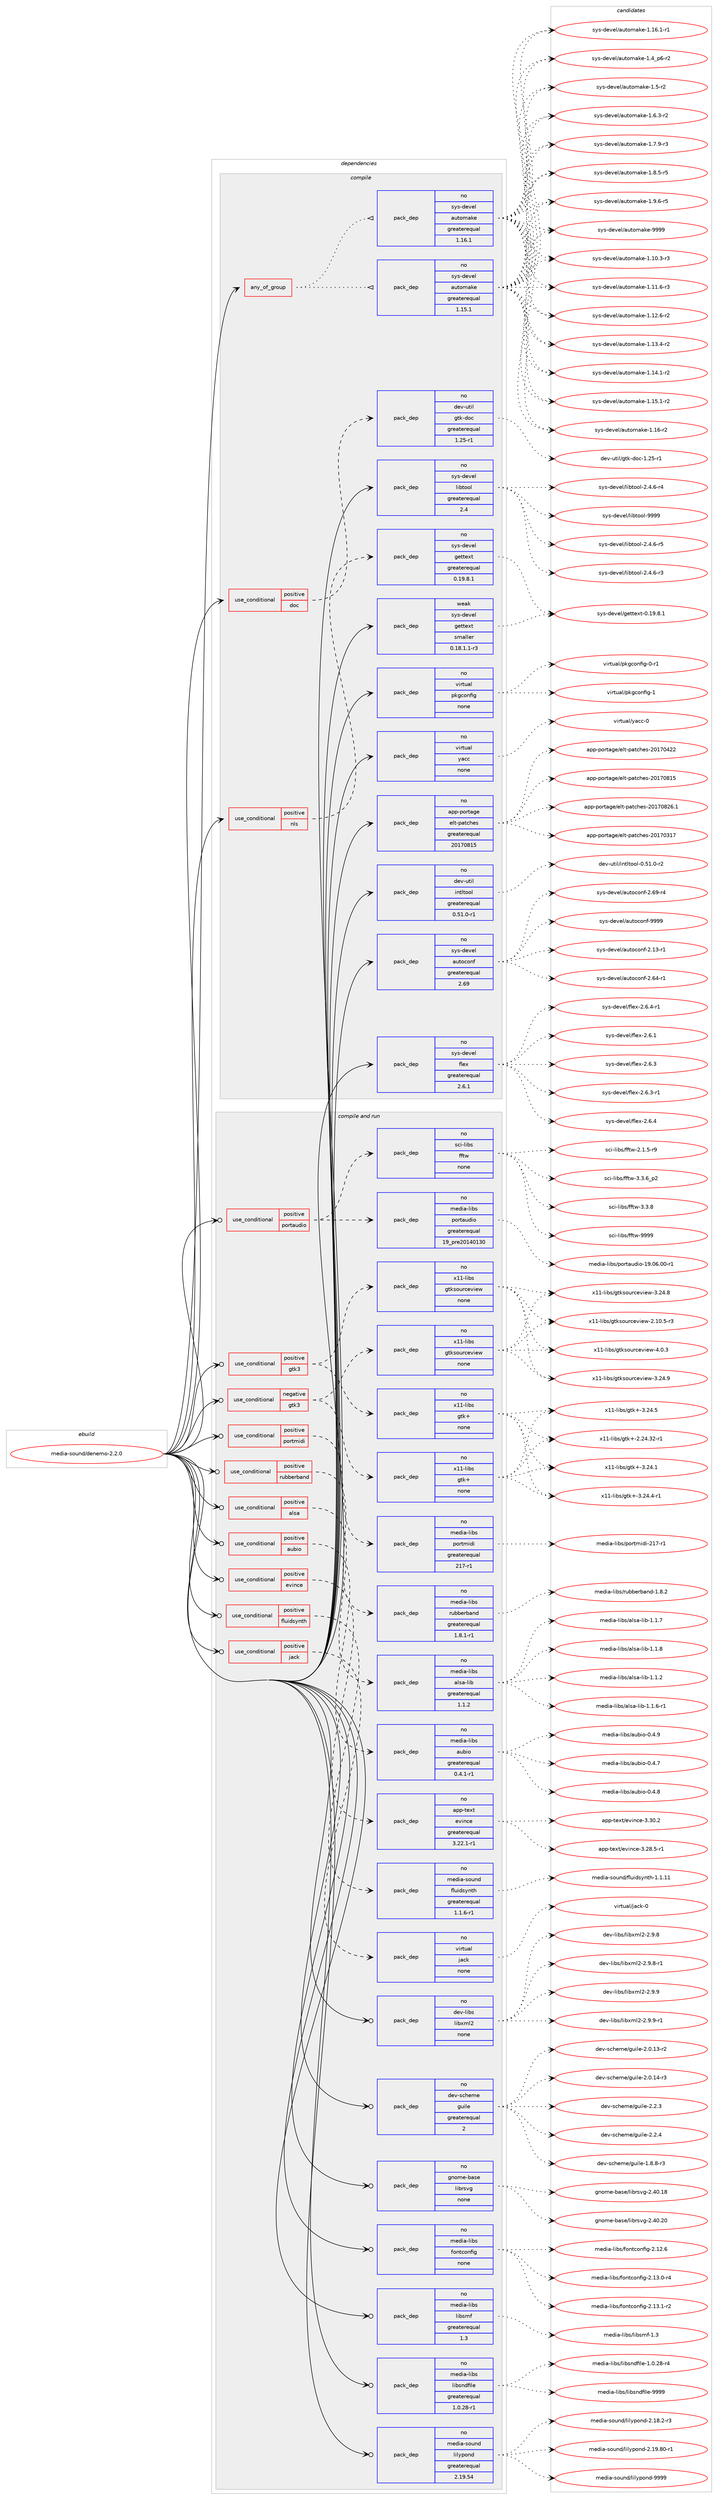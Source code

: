 digraph prolog {

# *************
# Graph options
# *************

newrank=true;
concentrate=true;
compound=true;
graph [rankdir=LR,fontname=Helvetica,fontsize=10,ranksep=1.5];#, ranksep=2.5, nodesep=0.2];
edge  [arrowhead=vee];
node  [fontname=Helvetica,fontsize=10];

# **********
# The ebuild
# **********

subgraph cluster_leftcol {
color=gray;
rank=same;
label=<<i>ebuild</i>>;
id [label="media-sound/denemo-2.2.0", color=red, width=4, href="../media-sound/denemo-2.2.0.svg"];
}

# ****************
# The dependencies
# ****************

subgraph cluster_midcol {
color=gray;
label=<<i>dependencies</i>>;
subgraph cluster_compile {
fillcolor="#eeeeee";
style=filled;
label=<<i>compile</i>>;
subgraph any25449 {
dependency1625436 [label=<<TABLE BORDER="0" CELLBORDER="1" CELLSPACING="0" CELLPADDING="4"><TR><TD CELLPADDING="10">any_of_group</TD></TR></TABLE>>, shape=none, color=red];subgraph pack1162139 {
dependency1625437 [label=<<TABLE BORDER="0" CELLBORDER="1" CELLSPACING="0" CELLPADDING="4" WIDTH="220"><TR><TD ROWSPAN="6" CELLPADDING="30">pack_dep</TD></TR><TR><TD WIDTH="110">no</TD></TR><TR><TD>sys-devel</TD></TR><TR><TD>automake</TD></TR><TR><TD>greaterequal</TD></TR><TR><TD>1.16.1</TD></TR></TABLE>>, shape=none, color=blue];
}
dependency1625436:e -> dependency1625437:w [weight=20,style="dotted",arrowhead="oinv"];
subgraph pack1162140 {
dependency1625438 [label=<<TABLE BORDER="0" CELLBORDER="1" CELLSPACING="0" CELLPADDING="4" WIDTH="220"><TR><TD ROWSPAN="6" CELLPADDING="30">pack_dep</TD></TR><TR><TD WIDTH="110">no</TD></TR><TR><TD>sys-devel</TD></TR><TR><TD>automake</TD></TR><TR><TD>greaterequal</TD></TR><TR><TD>1.15.1</TD></TR></TABLE>>, shape=none, color=blue];
}
dependency1625436:e -> dependency1625438:w [weight=20,style="dotted",arrowhead="oinv"];
}
id:e -> dependency1625436:w [weight=20,style="solid",arrowhead="vee"];
subgraph cond437078 {
dependency1625439 [label=<<TABLE BORDER="0" CELLBORDER="1" CELLSPACING="0" CELLPADDING="4"><TR><TD ROWSPAN="3" CELLPADDING="10">use_conditional</TD></TR><TR><TD>positive</TD></TR><TR><TD>doc</TD></TR></TABLE>>, shape=none, color=red];
subgraph pack1162141 {
dependency1625440 [label=<<TABLE BORDER="0" CELLBORDER="1" CELLSPACING="0" CELLPADDING="4" WIDTH="220"><TR><TD ROWSPAN="6" CELLPADDING="30">pack_dep</TD></TR><TR><TD WIDTH="110">no</TD></TR><TR><TD>dev-util</TD></TR><TR><TD>gtk-doc</TD></TR><TR><TD>greaterequal</TD></TR><TR><TD>1.25-r1</TD></TR></TABLE>>, shape=none, color=blue];
}
dependency1625439:e -> dependency1625440:w [weight=20,style="dashed",arrowhead="vee"];
}
id:e -> dependency1625439:w [weight=20,style="solid",arrowhead="vee"];
subgraph cond437079 {
dependency1625441 [label=<<TABLE BORDER="0" CELLBORDER="1" CELLSPACING="0" CELLPADDING="4"><TR><TD ROWSPAN="3" CELLPADDING="10">use_conditional</TD></TR><TR><TD>positive</TD></TR><TR><TD>nls</TD></TR></TABLE>>, shape=none, color=red];
subgraph pack1162142 {
dependency1625442 [label=<<TABLE BORDER="0" CELLBORDER="1" CELLSPACING="0" CELLPADDING="4" WIDTH="220"><TR><TD ROWSPAN="6" CELLPADDING="30">pack_dep</TD></TR><TR><TD WIDTH="110">no</TD></TR><TR><TD>sys-devel</TD></TR><TR><TD>gettext</TD></TR><TR><TD>greaterequal</TD></TR><TR><TD>0.19.8.1</TD></TR></TABLE>>, shape=none, color=blue];
}
dependency1625441:e -> dependency1625442:w [weight=20,style="dashed",arrowhead="vee"];
}
id:e -> dependency1625441:w [weight=20,style="solid",arrowhead="vee"];
subgraph pack1162143 {
dependency1625443 [label=<<TABLE BORDER="0" CELLBORDER="1" CELLSPACING="0" CELLPADDING="4" WIDTH="220"><TR><TD ROWSPAN="6" CELLPADDING="30">pack_dep</TD></TR><TR><TD WIDTH="110">no</TD></TR><TR><TD>app-portage</TD></TR><TR><TD>elt-patches</TD></TR><TR><TD>greaterequal</TD></TR><TR><TD>20170815</TD></TR></TABLE>>, shape=none, color=blue];
}
id:e -> dependency1625443:w [weight=20,style="solid",arrowhead="vee"];
subgraph pack1162144 {
dependency1625444 [label=<<TABLE BORDER="0" CELLBORDER="1" CELLSPACING="0" CELLPADDING="4" WIDTH="220"><TR><TD ROWSPAN="6" CELLPADDING="30">pack_dep</TD></TR><TR><TD WIDTH="110">no</TD></TR><TR><TD>dev-util</TD></TR><TR><TD>intltool</TD></TR><TR><TD>greaterequal</TD></TR><TR><TD>0.51.0-r1</TD></TR></TABLE>>, shape=none, color=blue];
}
id:e -> dependency1625444:w [weight=20,style="solid",arrowhead="vee"];
subgraph pack1162145 {
dependency1625445 [label=<<TABLE BORDER="0" CELLBORDER="1" CELLSPACING="0" CELLPADDING="4" WIDTH="220"><TR><TD ROWSPAN="6" CELLPADDING="30">pack_dep</TD></TR><TR><TD WIDTH="110">no</TD></TR><TR><TD>sys-devel</TD></TR><TR><TD>autoconf</TD></TR><TR><TD>greaterequal</TD></TR><TR><TD>2.69</TD></TR></TABLE>>, shape=none, color=blue];
}
id:e -> dependency1625445:w [weight=20,style="solid",arrowhead="vee"];
subgraph pack1162146 {
dependency1625446 [label=<<TABLE BORDER="0" CELLBORDER="1" CELLSPACING="0" CELLPADDING="4" WIDTH="220"><TR><TD ROWSPAN="6" CELLPADDING="30">pack_dep</TD></TR><TR><TD WIDTH="110">no</TD></TR><TR><TD>sys-devel</TD></TR><TR><TD>flex</TD></TR><TR><TD>greaterequal</TD></TR><TR><TD>2.6.1</TD></TR></TABLE>>, shape=none, color=blue];
}
id:e -> dependency1625446:w [weight=20,style="solid",arrowhead="vee"];
subgraph pack1162147 {
dependency1625447 [label=<<TABLE BORDER="0" CELLBORDER="1" CELLSPACING="0" CELLPADDING="4" WIDTH="220"><TR><TD ROWSPAN="6" CELLPADDING="30">pack_dep</TD></TR><TR><TD WIDTH="110">no</TD></TR><TR><TD>sys-devel</TD></TR><TR><TD>libtool</TD></TR><TR><TD>greaterequal</TD></TR><TR><TD>2.4</TD></TR></TABLE>>, shape=none, color=blue];
}
id:e -> dependency1625447:w [weight=20,style="solid",arrowhead="vee"];
subgraph pack1162148 {
dependency1625448 [label=<<TABLE BORDER="0" CELLBORDER="1" CELLSPACING="0" CELLPADDING="4" WIDTH="220"><TR><TD ROWSPAN="6" CELLPADDING="30">pack_dep</TD></TR><TR><TD WIDTH="110">no</TD></TR><TR><TD>virtual</TD></TR><TR><TD>pkgconfig</TD></TR><TR><TD>none</TD></TR><TR><TD></TD></TR></TABLE>>, shape=none, color=blue];
}
id:e -> dependency1625448:w [weight=20,style="solid",arrowhead="vee"];
subgraph pack1162149 {
dependency1625449 [label=<<TABLE BORDER="0" CELLBORDER="1" CELLSPACING="0" CELLPADDING="4" WIDTH="220"><TR><TD ROWSPAN="6" CELLPADDING="30">pack_dep</TD></TR><TR><TD WIDTH="110">no</TD></TR><TR><TD>virtual</TD></TR><TR><TD>yacc</TD></TR><TR><TD>none</TD></TR><TR><TD></TD></TR></TABLE>>, shape=none, color=blue];
}
id:e -> dependency1625449:w [weight=20,style="solid",arrowhead="vee"];
subgraph pack1162150 {
dependency1625450 [label=<<TABLE BORDER="0" CELLBORDER="1" CELLSPACING="0" CELLPADDING="4" WIDTH="220"><TR><TD ROWSPAN="6" CELLPADDING="30">pack_dep</TD></TR><TR><TD WIDTH="110">weak</TD></TR><TR><TD>sys-devel</TD></TR><TR><TD>gettext</TD></TR><TR><TD>smaller</TD></TR><TR><TD>0.18.1.1-r3</TD></TR></TABLE>>, shape=none, color=blue];
}
id:e -> dependency1625450:w [weight=20,style="solid",arrowhead="vee"];
}
subgraph cluster_compileandrun {
fillcolor="#eeeeee";
style=filled;
label=<<i>compile and run</i>>;
subgraph cond437080 {
dependency1625451 [label=<<TABLE BORDER="0" CELLBORDER="1" CELLSPACING="0" CELLPADDING="4"><TR><TD ROWSPAN="3" CELLPADDING="10">use_conditional</TD></TR><TR><TD>negative</TD></TR><TR><TD>gtk3</TD></TR></TABLE>>, shape=none, color=red];
subgraph pack1162151 {
dependency1625452 [label=<<TABLE BORDER="0" CELLBORDER="1" CELLSPACING="0" CELLPADDING="4" WIDTH="220"><TR><TD ROWSPAN="6" CELLPADDING="30">pack_dep</TD></TR><TR><TD WIDTH="110">no</TD></TR><TR><TD>x11-libs</TD></TR><TR><TD>gtk+</TD></TR><TR><TD>none</TD></TR><TR><TD></TD></TR></TABLE>>, shape=none, color=blue];
}
dependency1625451:e -> dependency1625452:w [weight=20,style="dashed",arrowhead="vee"];
subgraph pack1162152 {
dependency1625453 [label=<<TABLE BORDER="0" CELLBORDER="1" CELLSPACING="0" CELLPADDING="4" WIDTH="220"><TR><TD ROWSPAN="6" CELLPADDING="30">pack_dep</TD></TR><TR><TD WIDTH="110">no</TD></TR><TR><TD>x11-libs</TD></TR><TR><TD>gtksourceview</TD></TR><TR><TD>none</TD></TR><TR><TD></TD></TR></TABLE>>, shape=none, color=blue];
}
dependency1625451:e -> dependency1625453:w [weight=20,style="dashed",arrowhead="vee"];
}
id:e -> dependency1625451:w [weight=20,style="solid",arrowhead="odotvee"];
subgraph cond437081 {
dependency1625454 [label=<<TABLE BORDER="0" CELLBORDER="1" CELLSPACING="0" CELLPADDING="4"><TR><TD ROWSPAN="3" CELLPADDING="10">use_conditional</TD></TR><TR><TD>positive</TD></TR><TR><TD>alsa</TD></TR></TABLE>>, shape=none, color=red];
subgraph pack1162153 {
dependency1625455 [label=<<TABLE BORDER="0" CELLBORDER="1" CELLSPACING="0" CELLPADDING="4" WIDTH="220"><TR><TD ROWSPAN="6" CELLPADDING="30">pack_dep</TD></TR><TR><TD WIDTH="110">no</TD></TR><TR><TD>media-libs</TD></TR><TR><TD>alsa-lib</TD></TR><TR><TD>greaterequal</TD></TR><TR><TD>1.1.2</TD></TR></TABLE>>, shape=none, color=blue];
}
dependency1625454:e -> dependency1625455:w [weight=20,style="dashed",arrowhead="vee"];
}
id:e -> dependency1625454:w [weight=20,style="solid",arrowhead="odotvee"];
subgraph cond437082 {
dependency1625456 [label=<<TABLE BORDER="0" CELLBORDER="1" CELLSPACING="0" CELLPADDING="4"><TR><TD ROWSPAN="3" CELLPADDING="10">use_conditional</TD></TR><TR><TD>positive</TD></TR><TR><TD>aubio</TD></TR></TABLE>>, shape=none, color=red];
subgraph pack1162154 {
dependency1625457 [label=<<TABLE BORDER="0" CELLBORDER="1" CELLSPACING="0" CELLPADDING="4" WIDTH="220"><TR><TD ROWSPAN="6" CELLPADDING="30">pack_dep</TD></TR><TR><TD WIDTH="110">no</TD></TR><TR><TD>media-libs</TD></TR><TR><TD>aubio</TD></TR><TR><TD>greaterequal</TD></TR><TR><TD>0.4.1-r1</TD></TR></TABLE>>, shape=none, color=blue];
}
dependency1625456:e -> dependency1625457:w [weight=20,style="dashed",arrowhead="vee"];
}
id:e -> dependency1625456:w [weight=20,style="solid",arrowhead="odotvee"];
subgraph cond437083 {
dependency1625458 [label=<<TABLE BORDER="0" CELLBORDER="1" CELLSPACING="0" CELLPADDING="4"><TR><TD ROWSPAN="3" CELLPADDING="10">use_conditional</TD></TR><TR><TD>positive</TD></TR><TR><TD>evince</TD></TR></TABLE>>, shape=none, color=red];
subgraph pack1162155 {
dependency1625459 [label=<<TABLE BORDER="0" CELLBORDER="1" CELLSPACING="0" CELLPADDING="4" WIDTH="220"><TR><TD ROWSPAN="6" CELLPADDING="30">pack_dep</TD></TR><TR><TD WIDTH="110">no</TD></TR><TR><TD>app-text</TD></TR><TR><TD>evince</TD></TR><TR><TD>greaterequal</TD></TR><TR><TD>3.22.1-r1</TD></TR></TABLE>>, shape=none, color=blue];
}
dependency1625458:e -> dependency1625459:w [weight=20,style="dashed",arrowhead="vee"];
}
id:e -> dependency1625458:w [weight=20,style="solid",arrowhead="odotvee"];
subgraph cond437084 {
dependency1625460 [label=<<TABLE BORDER="0" CELLBORDER="1" CELLSPACING="0" CELLPADDING="4"><TR><TD ROWSPAN="3" CELLPADDING="10">use_conditional</TD></TR><TR><TD>positive</TD></TR><TR><TD>fluidsynth</TD></TR></TABLE>>, shape=none, color=red];
subgraph pack1162156 {
dependency1625461 [label=<<TABLE BORDER="0" CELLBORDER="1" CELLSPACING="0" CELLPADDING="4" WIDTH="220"><TR><TD ROWSPAN="6" CELLPADDING="30">pack_dep</TD></TR><TR><TD WIDTH="110">no</TD></TR><TR><TD>media-sound</TD></TR><TR><TD>fluidsynth</TD></TR><TR><TD>greaterequal</TD></TR><TR><TD>1.1.6-r1</TD></TR></TABLE>>, shape=none, color=blue];
}
dependency1625460:e -> dependency1625461:w [weight=20,style="dashed",arrowhead="vee"];
}
id:e -> dependency1625460:w [weight=20,style="solid",arrowhead="odotvee"];
subgraph cond437085 {
dependency1625462 [label=<<TABLE BORDER="0" CELLBORDER="1" CELLSPACING="0" CELLPADDING="4"><TR><TD ROWSPAN="3" CELLPADDING="10">use_conditional</TD></TR><TR><TD>positive</TD></TR><TR><TD>gtk3</TD></TR></TABLE>>, shape=none, color=red];
subgraph pack1162157 {
dependency1625463 [label=<<TABLE BORDER="0" CELLBORDER="1" CELLSPACING="0" CELLPADDING="4" WIDTH="220"><TR><TD ROWSPAN="6" CELLPADDING="30">pack_dep</TD></TR><TR><TD WIDTH="110">no</TD></TR><TR><TD>x11-libs</TD></TR><TR><TD>gtk+</TD></TR><TR><TD>none</TD></TR><TR><TD></TD></TR></TABLE>>, shape=none, color=blue];
}
dependency1625462:e -> dependency1625463:w [weight=20,style="dashed",arrowhead="vee"];
subgraph pack1162158 {
dependency1625464 [label=<<TABLE BORDER="0" CELLBORDER="1" CELLSPACING="0" CELLPADDING="4" WIDTH="220"><TR><TD ROWSPAN="6" CELLPADDING="30">pack_dep</TD></TR><TR><TD WIDTH="110">no</TD></TR><TR><TD>x11-libs</TD></TR><TR><TD>gtksourceview</TD></TR><TR><TD>none</TD></TR><TR><TD></TD></TR></TABLE>>, shape=none, color=blue];
}
dependency1625462:e -> dependency1625464:w [weight=20,style="dashed",arrowhead="vee"];
}
id:e -> dependency1625462:w [weight=20,style="solid",arrowhead="odotvee"];
subgraph cond437086 {
dependency1625465 [label=<<TABLE BORDER="0" CELLBORDER="1" CELLSPACING="0" CELLPADDING="4"><TR><TD ROWSPAN="3" CELLPADDING="10">use_conditional</TD></TR><TR><TD>positive</TD></TR><TR><TD>jack</TD></TR></TABLE>>, shape=none, color=red];
subgraph pack1162159 {
dependency1625466 [label=<<TABLE BORDER="0" CELLBORDER="1" CELLSPACING="0" CELLPADDING="4" WIDTH="220"><TR><TD ROWSPAN="6" CELLPADDING="30">pack_dep</TD></TR><TR><TD WIDTH="110">no</TD></TR><TR><TD>virtual</TD></TR><TR><TD>jack</TD></TR><TR><TD>none</TD></TR><TR><TD></TD></TR></TABLE>>, shape=none, color=blue];
}
dependency1625465:e -> dependency1625466:w [weight=20,style="dashed",arrowhead="vee"];
}
id:e -> dependency1625465:w [weight=20,style="solid",arrowhead="odotvee"];
subgraph cond437087 {
dependency1625467 [label=<<TABLE BORDER="0" CELLBORDER="1" CELLSPACING="0" CELLPADDING="4"><TR><TD ROWSPAN="3" CELLPADDING="10">use_conditional</TD></TR><TR><TD>positive</TD></TR><TR><TD>portaudio</TD></TR></TABLE>>, shape=none, color=red];
subgraph pack1162160 {
dependency1625468 [label=<<TABLE BORDER="0" CELLBORDER="1" CELLSPACING="0" CELLPADDING="4" WIDTH="220"><TR><TD ROWSPAN="6" CELLPADDING="30">pack_dep</TD></TR><TR><TD WIDTH="110">no</TD></TR><TR><TD>media-libs</TD></TR><TR><TD>portaudio</TD></TR><TR><TD>greaterequal</TD></TR><TR><TD>19_pre20140130</TD></TR></TABLE>>, shape=none, color=blue];
}
dependency1625467:e -> dependency1625468:w [weight=20,style="dashed",arrowhead="vee"];
subgraph pack1162161 {
dependency1625469 [label=<<TABLE BORDER="0" CELLBORDER="1" CELLSPACING="0" CELLPADDING="4" WIDTH="220"><TR><TD ROWSPAN="6" CELLPADDING="30">pack_dep</TD></TR><TR><TD WIDTH="110">no</TD></TR><TR><TD>sci-libs</TD></TR><TR><TD>fftw</TD></TR><TR><TD>none</TD></TR><TR><TD></TD></TR></TABLE>>, shape=none, color=blue];
}
dependency1625467:e -> dependency1625469:w [weight=20,style="dashed",arrowhead="vee"];
}
id:e -> dependency1625467:w [weight=20,style="solid",arrowhead="odotvee"];
subgraph cond437088 {
dependency1625470 [label=<<TABLE BORDER="0" CELLBORDER="1" CELLSPACING="0" CELLPADDING="4"><TR><TD ROWSPAN="3" CELLPADDING="10">use_conditional</TD></TR><TR><TD>positive</TD></TR><TR><TD>portmidi</TD></TR></TABLE>>, shape=none, color=red];
subgraph pack1162162 {
dependency1625471 [label=<<TABLE BORDER="0" CELLBORDER="1" CELLSPACING="0" CELLPADDING="4" WIDTH="220"><TR><TD ROWSPAN="6" CELLPADDING="30">pack_dep</TD></TR><TR><TD WIDTH="110">no</TD></TR><TR><TD>media-libs</TD></TR><TR><TD>portmidi</TD></TR><TR><TD>greaterequal</TD></TR><TR><TD>217-r1</TD></TR></TABLE>>, shape=none, color=blue];
}
dependency1625470:e -> dependency1625471:w [weight=20,style="dashed",arrowhead="vee"];
}
id:e -> dependency1625470:w [weight=20,style="solid",arrowhead="odotvee"];
subgraph cond437089 {
dependency1625472 [label=<<TABLE BORDER="0" CELLBORDER="1" CELLSPACING="0" CELLPADDING="4"><TR><TD ROWSPAN="3" CELLPADDING="10">use_conditional</TD></TR><TR><TD>positive</TD></TR><TR><TD>rubberband</TD></TR></TABLE>>, shape=none, color=red];
subgraph pack1162163 {
dependency1625473 [label=<<TABLE BORDER="0" CELLBORDER="1" CELLSPACING="0" CELLPADDING="4" WIDTH="220"><TR><TD ROWSPAN="6" CELLPADDING="30">pack_dep</TD></TR><TR><TD WIDTH="110">no</TD></TR><TR><TD>media-libs</TD></TR><TR><TD>rubberband</TD></TR><TR><TD>greaterequal</TD></TR><TR><TD>1.8.1-r1</TD></TR></TABLE>>, shape=none, color=blue];
}
dependency1625472:e -> dependency1625473:w [weight=20,style="dashed",arrowhead="vee"];
}
id:e -> dependency1625472:w [weight=20,style="solid",arrowhead="odotvee"];
subgraph pack1162164 {
dependency1625474 [label=<<TABLE BORDER="0" CELLBORDER="1" CELLSPACING="0" CELLPADDING="4" WIDTH="220"><TR><TD ROWSPAN="6" CELLPADDING="30">pack_dep</TD></TR><TR><TD WIDTH="110">no</TD></TR><TR><TD>dev-libs</TD></TR><TR><TD>libxml2</TD></TR><TR><TD>none</TD></TR><TR><TD></TD></TR></TABLE>>, shape=none, color=blue];
}
id:e -> dependency1625474:w [weight=20,style="solid",arrowhead="odotvee"];
subgraph pack1162165 {
dependency1625475 [label=<<TABLE BORDER="0" CELLBORDER="1" CELLSPACING="0" CELLPADDING="4" WIDTH="220"><TR><TD ROWSPAN="6" CELLPADDING="30">pack_dep</TD></TR><TR><TD WIDTH="110">no</TD></TR><TR><TD>dev-scheme</TD></TR><TR><TD>guile</TD></TR><TR><TD>greaterequal</TD></TR><TR><TD>2</TD></TR></TABLE>>, shape=none, color=blue];
}
id:e -> dependency1625475:w [weight=20,style="solid",arrowhead="odotvee"];
subgraph pack1162166 {
dependency1625476 [label=<<TABLE BORDER="0" CELLBORDER="1" CELLSPACING="0" CELLPADDING="4" WIDTH="220"><TR><TD ROWSPAN="6" CELLPADDING="30">pack_dep</TD></TR><TR><TD WIDTH="110">no</TD></TR><TR><TD>gnome-base</TD></TR><TR><TD>librsvg</TD></TR><TR><TD>none</TD></TR><TR><TD></TD></TR></TABLE>>, shape=none, color=blue];
}
id:e -> dependency1625476:w [weight=20,style="solid",arrowhead="odotvee"];
subgraph pack1162167 {
dependency1625477 [label=<<TABLE BORDER="0" CELLBORDER="1" CELLSPACING="0" CELLPADDING="4" WIDTH="220"><TR><TD ROWSPAN="6" CELLPADDING="30">pack_dep</TD></TR><TR><TD WIDTH="110">no</TD></TR><TR><TD>media-libs</TD></TR><TR><TD>fontconfig</TD></TR><TR><TD>none</TD></TR><TR><TD></TD></TR></TABLE>>, shape=none, color=blue];
}
id:e -> dependency1625477:w [weight=20,style="solid",arrowhead="odotvee"];
subgraph pack1162168 {
dependency1625478 [label=<<TABLE BORDER="0" CELLBORDER="1" CELLSPACING="0" CELLPADDING="4" WIDTH="220"><TR><TD ROWSPAN="6" CELLPADDING="30">pack_dep</TD></TR><TR><TD WIDTH="110">no</TD></TR><TR><TD>media-libs</TD></TR><TR><TD>libsmf</TD></TR><TR><TD>greaterequal</TD></TR><TR><TD>1.3</TD></TR></TABLE>>, shape=none, color=blue];
}
id:e -> dependency1625478:w [weight=20,style="solid",arrowhead="odotvee"];
subgraph pack1162169 {
dependency1625479 [label=<<TABLE BORDER="0" CELLBORDER="1" CELLSPACING="0" CELLPADDING="4" WIDTH="220"><TR><TD ROWSPAN="6" CELLPADDING="30">pack_dep</TD></TR><TR><TD WIDTH="110">no</TD></TR><TR><TD>media-libs</TD></TR><TR><TD>libsndfile</TD></TR><TR><TD>greaterequal</TD></TR><TR><TD>1.0.28-r1</TD></TR></TABLE>>, shape=none, color=blue];
}
id:e -> dependency1625479:w [weight=20,style="solid",arrowhead="odotvee"];
subgraph pack1162170 {
dependency1625480 [label=<<TABLE BORDER="0" CELLBORDER="1" CELLSPACING="0" CELLPADDING="4" WIDTH="220"><TR><TD ROWSPAN="6" CELLPADDING="30">pack_dep</TD></TR><TR><TD WIDTH="110">no</TD></TR><TR><TD>media-sound</TD></TR><TR><TD>lilypond</TD></TR><TR><TD>greaterequal</TD></TR><TR><TD>2.19.54</TD></TR></TABLE>>, shape=none, color=blue];
}
id:e -> dependency1625480:w [weight=20,style="solid",arrowhead="odotvee"];
}
subgraph cluster_run {
fillcolor="#eeeeee";
style=filled;
label=<<i>run</i>>;
}
}

# **************
# The candidates
# **************

subgraph cluster_choices {
rank=same;
color=gray;
label=<<i>candidates</i>>;

subgraph choice1162139 {
color=black;
nodesep=1;
choice11512111545100101118101108479711711611110997107101454946494846514511451 [label="sys-devel/automake-1.10.3-r3", color=red, width=4,href="../sys-devel/automake-1.10.3-r3.svg"];
choice11512111545100101118101108479711711611110997107101454946494946544511451 [label="sys-devel/automake-1.11.6-r3", color=red, width=4,href="../sys-devel/automake-1.11.6-r3.svg"];
choice11512111545100101118101108479711711611110997107101454946495046544511450 [label="sys-devel/automake-1.12.6-r2", color=red, width=4,href="../sys-devel/automake-1.12.6-r2.svg"];
choice11512111545100101118101108479711711611110997107101454946495146524511450 [label="sys-devel/automake-1.13.4-r2", color=red, width=4,href="../sys-devel/automake-1.13.4-r2.svg"];
choice11512111545100101118101108479711711611110997107101454946495246494511450 [label="sys-devel/automake-1.14.1-r2", color=red, width=4,href="../sys-devel/automake-1.14.1-r2.svg"];
choice11512111545100101118101108479711711611110997107101454946495346494511450 [label="sys-devel/automake-1.15.1-r2", color=red, width=4,href="../sys-devel/automake-1.15.1-r2.svg"];
choice1151211154510010111810110847971171161111099710710145494649544511450 [label="sys-devel/automake-1.16-r2", color=red, width=4,href="../sys-devel/automake-1.16-r2.svg"];
choice11512111545100101118101108479711711611110997107101454946495446494511449 [label="sys-devel/automake-1.16.1-r1", color=red, width=4,href="../sys-devel/automake-1.16.1-r1.svg"];
choice115121115451001011181011084797117116111109971071014549465295112544511450 [label="sys-devel/automake-1.4_p6-r2", color=red, width=4,href="../sys-devel/automake-1.4_p6-r2.svg"];
choice11512111545100101118101108479711711611110997107101454946534511450 [label="sys-devel/automake-1.5-r2", color=red, width=4,href="../sys-devel/automake-1.5-r2.svg"];
choice115121115451001011181011084797117116111109971071014549465446514511450 [label="sys-devel/automake-1.6.3-r2", color=red, width=4,href="../sys-devel/automake-1.6.3-r2.svg"];
choice115121115451001011181011084797117116111109971071014549465546574511451 [label="sys-devel/automake-1.7.9-r3", color=red, width=4,href="../sys-devel/automake-1.7.9-r3.svg"];
choice115121115451001011181011084797117116111109971071014549465646534511453 [label="sys-devel/automake-1.8.5-r5", color=red, width=4,href="../sys-devel/automake-1.8.5-r5.svg"];
choice115121115451001011181011084797117116111109971071014549465746544511453 [label="sys-devel/automake-1.9.6-r5", color=red, width=4,href="../sys-devel/automake-1.9.6-r5.svg"];
choice115121115451001011181011084797117116111109971071014557575757 [label="sys-devel/automake-9999", color=red, width=4,href="../sys-devel/automake-9999.svg"];
dependency1625437:e -> choice11512111545100101118101108479711711611110997107101454946494846514511451:w [style=dotted,weight="100"];
dependency1625437:e -> choice11512111545100101118101108479711711611110997107101454946494946544511451:w [style=dotted,weight="100"];
dependency1625437:e -> choice11512111545100101118101108479711711611110997107101454946495046544511450:w [style=dotted,weight="100"];
dependency1625437:e -> choice11512111545100101118101108479711711611110997107101454946495146524511450:w [style=dotted,weight="100"];
dependency1625437:e -> choice11512111545100101118101108479711711611110997107101454946495246494511450:w [style=dotted,weight="100"];
dependency1625437:e -> choice11512111545100101118101108479711711611110997107101454946495346494511450:w [style=dotted,weight="100"];
dependency1625437:e -> choice1151211154510010111810110847971171161111099710710145494649544511450:w [style=dotted,weight="100"];
dependency1625437:e -> choice11512111545100101118101108479711711611110997107101454946495446494511449:w [style=dotted,weight="100"];
dependency1625437:e -> choice115121115451001011181011084797117116111109971071014549465295112544511450:w [style=dotted,weight="100"];
dependency1625437:e -> choice11512111545100101118101108479711711611110997107101454946534511450:w [style=dotted,weight="100"];
dependency1625437:e -> choice115121115451001011181011084797117116111109971071014549465446514511450:w [style=dotted,weight="100"];
dependency1625437:e -> choice115121115451001011181011084797117116111109971071014549465546574511451:w [style=dotted,weight="100"];
dependency1625437:e -> choice115121115451001011181011084797117116111109971071014549465646534511453:w [style=dotted,weight="100"];
dependency1625437:e -> choice115121115451001011181011084797117116111109971071014549465746544511453:w [style=dotted,weight="100"];
dependency1625437:e -> choice115121115451001011181011084797117116111109971071014557575757:w [style=dotted,weight="100"];
}
subgraph choice1162140 {
color=black;
nodesep=1;
choice11512111545100101118101108479711711611110997107101454946494846514511451 [label="sys-devel/automake-1.10.3-r3", color=red, width=4,href="../sys-devel/automake-1.10.3-r3.svg"];
choice11512111545100101118101108479711711611110997107101454946494946544511451 [label="sys-devel/automake-1.11.6-r3", color=red, width=4,href="../sys-devel/automake-1.11.6-r3.svg"];
choice11512111545100101118101108479711711611110997107101454946495046544511450 [label="sys-devel/automake-1.12.6-r2", color=red, width=4,href="../sys-devel/automake-1.12.6-r2.svg"];
choice11512111545100101118101108479711711611110997107101454946495146524511450 [label="sys-devel/automake-1.13.4-r2", color=red, width=4,href="../sys-devel/automake-1.13.4-r2.svg"];
choice11512111545100101118101108479711711611110997107101454946495246494511450 [label="sys-devel/automake-1.14.1-r2", color=red, width=4,href="../sys-devel/automake-1.14.1-r2.svg"];
choice11512111545100101118101108479711711611110997107101454946495346494511450 [label="sys-devel/automake-1.15.1-r2", color=red, width=4,href="../sys-devel/automake-1.15.1-r2.svg"];
choice1151211154510010111810110847971171161111099710710145494649544511450 [label="sys-devel/automake-1.16-r2", color=red, width=4,href="../sys-devel/automake-1.16-r2.svg"];
choice11512111545100101118101108479711711611110997107101454946495446494511449 [label="sys-devel/automake-1.16.1-r1", color=red, width=4,href="../sys-devel/automake-1.16.1-r1.svg"];
choice115121115451001011181011084797117116111109971071014549465295112544511450 [label="sys-devel/automake-1.4_p6-r2", color=red, width=4,href="../sys-devel/automake-1.4_p6-r2.svg"];
choice11512111545100101118101108479711711611110997107101454946534511450 [label="sys-devel/automake-1.5-r2", color=red, width=4,href="../sys-devel/automake-1.5-r2.svg"];
choice115121115451001011181011084797117116111109971071014549465446514511450 [label="sys-devel/automake-1.6.3-r2", color=red, width=4,href="../sys-devel/automake-1.6.3-r2.svg"];
choice115121115451001011181011084797117116111109971071014549465546574511451 [label="sys-devel/automake-1.7.9-r3", color=red, width=4,href="../sys-devel/automake-1.7.9-r3.svg"];
choice115121115451001011181011084797117116111109971071014549465646534511453 [label="sys-devel/automake-1.8.5-r5", color=red, width=4,href="../sys-devel/automake-1.8.5-r5.svg"];
choice115121115451001011181011084797117116111109971071014549465746544511453 [label="sys-devel/automake-1.9.6-r5", color=red, width=4,href="../sys-devel/automake-1.9.6-r5.svg"];
choice115121115451001011181011084797117116111109971071014557575757 [label="sys-devel/automake-9999", color=red, width=4,href="../sys-devel/automake-9999.svg"];
dependency1625438:e -> choice11512111545100101118101108479711711611110997107101454946494846514511451:w [style=dotted,weight="100"];
dependency1625438:e -> choice11512111545100101118101108479711711611110997107101454946494946544511451:w [style=dotted,weight="100"];
dependency1625438:e -> choice11512111545100101118101108479711711611110997107101454946495046544511450:w [style=dotted,weight="100"];
dependency1625438:e -> choice11512111545100101118101108479711711611110997107101454946495146524511450:w [style=dotted,weight="100"];
dependency1625438:e -> choice11512111545100101118101108479711711611110997107101454946495246494511450:w [style=dotted,weight="100"];
dependency1625438:e -> choice11512111545100101118101108479711711611110997107101454946495346494511450:w [style=dotted,weight="100"];
dependency1625438:e -> choice1151211154510010111810110847971171161111099710710145494649544511450:w [style=dotted,weight="100"];
dependency1625438:e -> choice11512111545100101118101108479711711611110997107101454946495446494511449:w [style=dotted,weight="100"];
dependency1625438:e -> choice115121115451001011181011084797117116111109971071014549465295112544511450:w [style=dotted,weight="100"];
dependency1625438:e -> choice11512111545100101118101108479711711611110997107101454946534511450:w [style=dotted,weight="100"];
dependency1625438:e -> choice115121115451001011181011084797117116111109971071014549465446514511450:w [style=dotted,weight="100"];
dependency1625438:e -> choice115121115451001011181011084797117116111109971071014549465546574511451:w [style=dotted,weight="100"];
dependency1625438:e -> choice115121115451001011181011084797117116111109971071014549465646534511453:w [style=dotted,weight="100"];
dependency1625438:e -> choice115121115451001011181011084797117116111109971071014549465746544511453:w [style=dotted,weight="100"];
dependency1625438:e -> choice115121115451001011181011084797117116111109971071014557575757:w [style=dotted,weight="100"];
}
subgraph choice1162141 {
color=black;
nodesep=1;
choice1001011184511711610510847103116107451001119945494650534511449 [label="dev-util/gtk-doc-1.25-r1", color=red, width=4,href="../dev-util/gtk-doc-1.25-r1.svg"];
dependency1625440:e -> choice1001011184511711610510847103116107451001119945494650534511449:w [style=dotted,weight="100"];
}
subgraph choice1162142 {
color=black;
nodesep=1;
choice1151211154510010111810110847103101116116101120116454846495746564649 [label="sys-devel/gettext-0.19.8.1", color=red, width=4,href="../sys-devel/gettext-0.19.8.1.svg"];
dependency1625442:e -> choice1151211154510010111810110847103101116116101120116454846495746564649:w [style=dotted,weight="100"];
}
subgraph choice1162143 {
color=black;
nodesep=1;
choice97112112451121111141169710310147101108116451129711699104101115455048495548514955 [label="app-portage/elt-patches-20170317", color=red, width=4,href="../app-portage/elt-patches-20170317.svg"];
choice97112112451121111141169710310147101108116451129711699104101115455048495548525050 [label="app-portage/elt-patches-20170422", color=red, width=4,href="../app-portage/elt-patches-20170422.svg"];
choice97112112451121111141169710310147101108116451129711699104101115455048495548564953 [label="app-portage/elt-patches-20170815", color=red, width=4,href="../app-portage/elt-patches-20170815.svg"];
choice971121124511211111411697103101471011081164511297116991041011154550484955485650544649 [label="app-portage/elt-patches-20170826.1", color=red, width=4,href="../app-portage/elt-patches-20170826.1.svg"];
dependency1625443:e -> choice97112112451121111141169710310147101108116451129711699104101115455048495548514955:w [style=dotted,weight="100"];
dependency1625443:e -> choice97112112451121111141169710310147101108116451129711699104101115455048495548525050:w [style=dotted,weight="100"];
dependency1625443:e -> choice97112112451121111141169710310147101108116451129711699104101115455048495548564953:w [style=dotted,weight="100"];
dependency1625443:e -> choice971121124511211111411697103101471011081164511297116991041011154550484955485650544649:w [style=dotted,weight="100"];
}
subgraph choice1162144 {
color=black;
nodesep=1;
choice1001011184511711610510847105110116108116111111108454846534946484511450 [label="dev-util/intltool-0.51.0-r2", color=red, width=4,href="../dev-util/intltool-0.51.0-r2.svg"];
dependency1625444:e -> choice1001011184511711610510847105110116108116111111108454846534946484511450:w [style=dotted,weight="100"];
}
subgraph choice1162145 {
color=black;
nodesep=1;
choice1151211154510010111810110847971171161119911111010245504649514511449 [label="sys-devel/autoconf-2.13-r1", color=red, width=4,href="../sys-devel/autoconf-2.13-r1.svg"];
choice1151211154510010111810110847971171161119911111010245504654524511449 [label="sys-devel/autoconf-2.64-r1", color=red, width=4,href="../sys-devel/autoconf-2.64-r1.svg"];
choice1151211154510010111810110847971171161119911111010245504654574511452 [label="sys-devel/autoconf-2.69-r4", color=red, width=4,href="../sys-devel/autoconf-2.69-r4.svg"];
choice115121115451001011181011084797117116111991111101024557575757 [label="sys-devel/autoconf-9999", color=red, width=4,href="../sys-devel/autoconf-9999.svg"];
dependency1625445:e -> choice1151211154510010111810110847971171161119911111010245504649514511449:w [style=dotted,weight="100"];
dependency1625445:e -> choice1151211154510010111810110847971171161119911111010245504654524511449:w [style=dotted,weight="100"];
dependency1625445:e -> choice1151211154510010111810110847971171161119911111010245504654574511452:w [style=dotted,weight="100"];
dependency1625445:e -> choice115121115451001011181011084797117116111991111101024557575757:w [style=dotted,weight="100"];
}
subgraph choice1162146 {
color=black;
nodesep=1;
choice1151211154510010111810110847102108101120455046544649 [label="sys-devel/flex-2.6.1", color=red, width=4,href="../sys-devel/flex-2.6.1.svg"];
choice1151211154510010111810110847102108101120455046544651 [label="sys-devel/flex-2.6.3", color=red, width=4,href="../sys-devel/flex-2.6.3.svg"];
choice11512111545100101118101108471021081011204550465446514511449 [label="sys-devel/flex-2.6.3-r1", color=red, width=4,href="../sys-devel/flex-2.6.3-r1.svg"];
choice1151211154510010111810110847102108101120455046544652 [label="sys-devel/flex-2.6.4", color=red, width=4,href="../sys-devel/flex-2.6.4.svg"];
choice11512111545100101118101108471021081011204550465446524511449 [label="sys-devel/flex-2.6.4-r1", color=red, width=4,href="../sys-devel/flex-2.6.4-r1.svg"];
dependency1625446:e -> choice1151211154510010111810110847102108101120455046544649:w [style=dotted,weight="100"];
dependency1625446:e -> choice1151211154510010111810110847102108101120455046544651:w [style=dotted,weight="100"];
dependency1625446:e -> choice11512111545100101118101108471021081011204550465446514511449:w [style=dotted,weight="100"];
dependency1625446:e -> choice1151211154510010111810110847102108101120455046544652:w [style=dotted,weight="100"];
dependency1625446:e -> choice11512111545100101118101108471021081011204550465446524511449:w [style=dotted,weight="100"];
}
subgraph choice1162147 {
color=black;
nodesep=1;
choice1151211154510010111810110847108105981161111111084550465246544511451 [label="sys-devel/libtool-2.4.6-r3", color=red, width=4,href="../sys-devel/libtool-2.4.6-r3.svg"];
choice1151211154510010111810110847108105981161111111084550465246544511452 [label="sys-devel/libtool-2.4.6-r4", color=red, width=4,href="../sys-devel/libtool-2.4.6-r4.svg"];
choice1151211154510010111810110847108105981161111111084550465246544511453 [label="sys-devel/libtool-2.4.6-r5", color=red, width=4,href="../sys-devel/libtool-2.4.6-r5.svg"];
choice1151211154510010111810110847108105981161111111084557575757 [label="sys-devel/libtool-9999", color=red, width=4,href="../sys-devel/libtool-9999.svg"];
dependency1625447:e -> choice1151211154510010111810110847108105981161111111084550465246544511451:w [style=dotted,weight="100"];
dependency1625447:e -> choice1151211154510010111810110847108105981161111111084550465246544511452:w [style=dotted,weight="100"];
dependency1625447:e -> choice1151211154510010111810110847108105981161111111084550465246544511453:w [style=dotted,weight="100"];
dependency1625447:e -> choice1151211154510010111810110847108105981161111111084557575757:w [style=dotted,weight="100"];
}
subgraph choice1162148 {
color=black;
nodesep=1;
choice11810511411611797108471121071039911111010210510345484511449 [label="virtual/pkgconfig-0-r1", color=red, width=4,href="../virtual/pkgconfig-0-r1.svg"];
choice1181051141161179710847112107103991111101021051034549 [label="virtual/pkgconfig-1", color=red, width=4,href="../virtual/pkgconfig-1.svg"];
dependency1625448:e -> choice11810511411611797108471121071039911111010210510345484511449:w [style=dotted,weight="100"];
dependency1625448:e -> choice1181051141161179710847112107103991111101021051034549:w [style=dotted,weight="100"];
}
subgraph choice1162149 {
color=black;
nodesep=1;
choice11810511411611797108471219799994548 [label="virtual/yacc-0", color=red, width=4,href="../virtual/yacc-0.svg"];
dependency1625449:e -> choice11810511411611797108471219799994548:w [style=dotted,weight="100"];
}
subgraph choice1162150 {
color=black;
nodesep=1;
choice1151211154510010111810110847103101116116101120116454846495746564649 [label="sys-devel/gettext-0.19.8.1", color=red, width=4,href="../sys-devel/gettext-0.19.8.1.svg"];
dependency1625450:e -> choice1151211154510010111810110847103101116116101120116454846495746564649:w [style=dotted,weight="100"];
}
subgraph choice1162151 {
color=black;
nodesep=1;
choice12049494510810598115471031161074345504650524651504511449 [label="x11-libs/gtk+-2.24.32-r1", color=red, width=4,href="../x11-libs/gtk+-2.24.32-r1.svg"];
choice12049494510810598115471031161074345514650524649 [label="x11-libs/gtk+-3.24.1", color=red, width=4,href="../x11-libs/gtk+-3.24.1.svg"];
choice120494945108105981154710311610743455146505246524511449 [label="x11-libs/gtk+-3.24.4-r1", color=red, width=4,href="../x11-libs/gtk+-3.24.4-r1.svg"];
choice12049494510810598115471031161074345514650524653 [label="x11-libs/gtk+-3.24.5", color=red, width=4,href="../x11-libs/gtk+-3.24.5.svg"];
dependency1625452:e -> choice12049494510810598115471031161074345504650524651504511449:w [style=dotted,weight="100"];
dependency1625452:e -> choice12049494510810598115471031161074345514650524649:w [style=dotted,weight="100"];
dependency1625452:e -> choice120494945108105981154710311610743455146505246524511449:w [style=dotted,weight="100"];
dependency1625452:e -> choice12049494510810598115471031161074345514650524653:w [style=dotted,weight="100"];
}
subgraph choice1162152 {
color=black;
nodesep=1;
choice120494945108105981154710311610711511111711499101118105101119455046494846534511451 [label="x11-libs/gtksourceview-2.10.5-r3", color=red, width=4,href="../x11-libs/gtksourceview-2.10.5-r3.svg"];
choice12049494510810598115471031161071151111171149910111810510111945514650524656 [label="x11-libs/gtksourceview-3.24.8", color=red, width=4,href="../x11-libs/gtksourceview-3.24.8.svg"];
choice12049494510810598115471031161071151111171149910111810510111945514650524657 [label="x11-libs/gtksourceview-3.24.9", color=red, width=4,href="../x11-libs/gtksourceview-3.24.9.svg"];
choice120494945108105981154710311610711511111711499101118105101119455246484651 [label="x11-libs/gtksourceview-4.0.3", color=red, width=4,href="../x11-libs/gtksourceview-4.0.3.svg"];
dependency1625453:e -> choice120494945108105981154710311610711511111711499101118105101119455046494846534511451:w [style=dotted,weight="100"];
dependency1625453:e -> choice12049494510810598115471031161071151111171149910111810510111945514650524656:w [style=dotted,weight="100"];
dependency1625453:e -> choice12049494510810598115471031161071151111171149910111810510111945514650524657:w [style=dotted,weight="100"];
dependency1625453:e -> choice120494945108105981154710311610711511111711499101118105101119455246484651:w [style=dotted,weight="100"];
}
subgraph choice1162153 {
color=black;
nodesep=1;
choice1091011001059745108105981154797108115974510810598454946494650 [label="media-libs/alsa-lib-1.1.2", color=red, width=4,href="../media-libs/alsa-lib-1.1.2.svg"];
choice10910110010597451081059811547971081159745108105984549464946544511449 [label="media-libs/alsa-lib-1.1.6-r1", color=red, width=4,href="../media-libs/alsa-lib-1.1.6-r1.svg"];
choice1091011001059745108105981154797108115974510810598454946494655 [label="media-libs/alsa-lib-1.1.7", color=red, width=4,href="../media-libs/alsa-lib-1.1.7.svg"];
choice1091011001059745108105981154797108115974510810598454946494656 [label="media-libs/alsa-lib-1.1.8", color=red, width=4,href="../media-libs/alsa-lib-1.1.8.svg"];
dependency1625455:e -> choice1091011001059745108105981154797108115974510810598454946494650:w [style=dotted,weight="100"];
dependency1625455:e -> choice10910110010597451081059811547971081159745108105984549464946544511449:w [style=dotted,weight="100"];
dependency1625455:e -> choice1091011001059745108105981154797108115974510810598454946494655:w [style=dotted,weight="100"];
dependency1625455:e -> choice1091011001059745108105981154797108115974510810598454946494656:w [style=dotted,weight="100"];
}
subgraph choice1162154 {
color=black;
nodesep=1;
choice109101100105974510810598115479711798105111454846524655 [label="media-libs/aubio-0.4.7", color=red, width=4,href="../media-libs/aubio-0.4.7.svg"];
choice109101100105974510810598115479711798105111454846524656 [label="media-libs/aubio-0.4.8", color=red, width=4,href="../media-libs/aubio-0.4.8.svg"];
choice109101100105974510810598115479711798105111454846524657 [label="media-libs/aubio-0.4.9", color=red, width=4,href="../media-libs/aubio-0.4.9.svg"];
dependency1625457:e -> choice109101100105974510810598115479711798105111454846524655:w [style=dotted,weight="100"];
dependency1625457:e -> choice109101100105974510810598115479711798105111454846524656:w [style=dotted,weight="100"];
dependency1625457:e -> choice109101100105974510810598115479711798105111454846524657:w [style=dotted,weight="100"];
}
subgraph choice1162155 {
color=black;
nodesep=1;
choice97112112451161011201164710111810511099101455146505646534511449 [label="app-text/evince-3.28.5-r1", color=red, width=4,href="../app-text/evince-3.28.5-r1.svg"];
choice9711211245116101120116471011181051109910145514651484650 [label="app-text/evince-3.30.2", color=red, width=4,href="../app-text/evince-3.30.2.svg"];
dependency1625459:e -> choice97112112451161011201164710111810511099101455146505646534511449:w [style=dotted,weight="100"];
dependency1625459:e -> choice9711211245116101120116471011181051109910145514651484650:w [style=dotted,weight="100"];
}
subgraph choice1162156 {
color=black;
nodesep=1;
choice10910110010597451151111171101004710210811710510011512111011610445494649464949 [label="media-sound/fluidsynth-1.1.11", color=red, width=4,href="../media-sound/fluidsynth-1.1.11.svg"];
dependency1625461:e -> choice10910110010597451151111171101004710210811710510011512111011610445494649464949:w [style=dotted,weight="100"];
}
subgraph choice1162157 {
color=black;
nodesep=1;
choice12049494510810598115471031161074345504650524651504511449 [label="x11-libs/gtk+-2.24.32-r1", color=red, width=4,href="../x11-libs/gtk+-2.24.32-r1.svg"];
choice12049494510810598115471031161074345514650524649 [label="x11-libs/gtk+-3.24.1", color=red, width=4,href="../x11-libs/gtk+-3.24.1.svg"];
choice120494945108105981154710311610743455146505246524511449 [label="x11-libs/gtk+-3.24.4-r1", color=red, width=4,href="../x11-libs/gtk+-3.24.4-r1.svg"];
choice12049494510810598115471031161074345514650524653 [label="x11-libs/gtk+-3.24.5", color=red, width=4,href="../x11-libs/gtk+-3.24.5.svg"];
dependency1625463:e -> choice12049494510810598115471031161074345504650524651504511449:w [style=dotted,weight="100"];
dependency1625463:e -> choice12049494510810598115471031161074345514650524649:w [style=dotted,weight="100"];
dependency1625463:e -> choice120494945108105981154710311610743455146505246524511449:w [style=dotted,weight="100"];
dependency1625463:e -> choice12049494510810598115471031161074345514650524653:w [style=dotted,weight="100"];
}
subgraph choice1162158 {
color=black;
nodesep=1;
choice120494945108105981154710311610711511111711499101118105101119455046494846534511451 [label="x11-libs/gtksourceview-2.10.5-r3", color=red, width=4,href="../x11-libs/gtksourceview-2.10.5-r3.svg"];
choice12049494510810598115471031161071151111171149910111810510111945514650524656 [label="x11-libs/gtksourceview-3.24.8", color=red, width=4,href="../x11-libs/gtksourceview-3.24.8.svg"];
choice12049494510810598115471031161071151111171149910111810510111945514650524657 [label="x11-libs/gtksourceview-3.24.9", color=red, width=4,href="../x11-libs/gtksourceview-3.24.9.svg"];
choice120494945108105981154710311610711511111711499101118105101119455246484651 [label="x11-libs/gtksourceview-4.0.3", color=red, width=4,href="../x11-libs/gtksourceview-4.0.3.svg"];
dependency1625464:e -> choice120494945108105981154710311610711511111711499101118105101119455046494846534511451:w [style=dotted,weight="100"];
dependency1625464:e -> choice12049494510810598115471031161071151111171149910111810510111945514650524656:w [style=dotted,weight="100"];
dependency1625464:e -> choice12049494510810598115471031161071151111171149910111810510111945514650524657:w [style=dotted,weight="100"];
dependency1625464:e -> choice120494945108105981154710311610711511111711499101118105101119455246484651:w [style=dotted,weight="100"];
}
subgraph choice1162159 {
color=black;
nodesep=1;
choice118105114116117971084710697991074548 [label="virtual/jack-0", color=red, width=4,href="../virtual/jack-0.svg"];
dependency1625466:e -> choice118105114116117971084710697991074548:w [style=dotted,weight="100"];
}
subgraph choice1162160 {
color=black;
nodesep=1;
choice10910110010597451081059811547112111114116971171001051114549574648544648484511449 [label="media-libs/portaudio-19.06.00-r1", color=red, width=4,href="../media-libs/portaudio-19.06.00-r1.svg"];
dependency1625468:e -> choice10910110010597451081059811547112111114116971171001051114549574648544648484511449:w [style=dotted,weight="100"];
}
subgraph choice1162161 {
color=black;
nodesep=1;
choice115991054510810598115471021021161194550464946534511457 [label="sci-libs/fftw-2.1.5-r9", color=red, width=4,href="../sci-libs/fftw-2.1.5-r9.svg"];
choice115991054510810598115471021021161194551465146549511250 [label="sci-libs/fftw-3.3.6_p2", color=red, width=4,href="../sci-libs/fftw-3.3.6_p2.svg"];
choice11599105451081059811547102102116119455146514656 [label="sci-libs/fftw-3.3.8", color=red, width=4,href="../sci-libs/fftw-3.3.8.svg"];
choice115991054510810598115471021021161194557575757 [label="sci-libs/fftw-9999", color=red, width=4,href="../sci-libs/fftw-9999.svg"];
dependency1625469:e -> choice115991054510810598115471021021161194550464946534511457:w [style=dotted,weight="100"];
dependency1625469:e -> choice115991054510810598115471021021161194551465146549511250:w [style=dotted,weight="100"];
dependency1625469:e -> choice11599105451081059811547102102116119455146514656:w [style=dotted,weight="100"];
dependency1625469:e -> choice115991054510810598115471021021161194557575757:w [style=dotted,weight="100"];
}
subgraph choice1162162 {
color=black;
nodesep=1;
choice10910110010597451081059811547112111114116109105100105455049554511449 [label="media-libs/portmidi-217-r1", color=red, width=4,href="../media-libs/portmidi-217-r1.svg"];
dependency1625471:e -> choice10910110010597451081059811547112111114116109105100105455049554511449:w [style=dotted,weight="100"];
}
subgraph choice1162163 {
color=black;
nodesep=1;
choice1091011001059745108105981154711411798981011149897110100454946564650 [label="media-libs/rubberband-1.8.2", color=red, width=4,href="../media-libs/rubberband-1.8.2.svg"];
dependency1625473:e -> choice1091011001059745108105981154711411798981011149897110100454946564650:w [style=dotted,weight="100"];
}
subgraph choice1162164 {
color=black;
nodesep=1;
choice1001011184510810598115471081059812010910850455046574656 [label="dev-libs/libxml2-2.9.8", color=red, width=4,href="../dev-libs/libxml2-2.9.8.svg"];
choice10010111845108105981154710810598120109108504550465746564511449 [label="dev-libs/libxml2-2.9.8-r1", color=red, width=4,href="../dev-libs/libxml2-2.9.8-r1.svg"];
choice1001011184510810598115471081059812010910850455046574657 [label="dev-libs/libxml2-2.9.9", color=red, width=4,href="../dev-libs/libxml2-2.9.9.svg"];
choice10010111845108105981154710810598120109108504550465746574511449 [label="dev-libs/libxml2-2.9.9-r1", color=red, width=4,href="../dev-libs/libxml2-2.9.9-r1.svg"];
dependency1625474:e -> choice1001011184510810598115471081059812010910850455046574656:w [style=dotted,weight="100"];
dependency1625474:e -> choice10010111845108105981154710810598120109108504550465746564511449:w [style=dotted,weight="100"];
dependency1625474:e -> choice1001011184510810598115471081059812010910850455046574657:w [style=dotted,weight="100"];
dependency1625474:e -> choice10010111845108105981154710810598120109108504550465746574511449:w [style=dotted,weight="100"];
}
subgraph choice1162165 {
color=black;
nodesep=1;
choice1001011184511599104101109101471031171051081014549465646564511451 [label="dev-scheme/guile-1.8.8-r3", color=red, width=4,href="../dev-scheme/guile-1.8.8-r3.svg"];
choice100101118451159910410110910147103117105108101455046484649514511450 [label="dev-scheme/guile-2.0.13-r2", color=red, width=4,href="../dev-scheme/guile-2.0.13-r2.svg"];
choice100101118451159910410110910147103117105108101455046484649524511451 [label="dev-scheme/guile-2.0.14-r3", color=red, width=4,href="../dev-scheme/guile-2.0.14-r3.svg"];
choice100101118451159910410110910147103117105108101455046504651 [label="dev-scheme/guile-2.2.3", color=red, width=4,href="../dev-scheme/guile-2.2.3.svg"];
choice100101118451159910410110910147103117105108101455046504652 [label="dev-scheme/guile-2.2.4", color=red, width=4,href="../dev-scheme/guile-2.2.4.svg"];
dependency1625475:e -> choice1001011184511599104101109101471031171051081014549465646564511451:w [style=dotted,weight="100"];
dependency1625475:e -> choice100101118451159910410110910147103117105108101455046484649514511450:w [style=dotted,weight="100"];
dependency1625475:e -> choice100101118451159910410110910147103117105108101455046484649524511451:w [style=dotted,weight="100"];
dependency1625475:e -> choice100101118451159910410110910147103117105108101455046504651:w [style=dotted,weight="100"];
dependency1625475:e -> choice100101118451159910410110910147103117105108101455046504652:w [style=dotted,weight="100"];
}
subgraph choice1162166 {
color=black;
nodesep=1;
choice10311011110910145989711510147108105981141151181034550465248464956 [label="gnome-base/librsvg-2.40.18", color=red, width=4,href="../gnome-base/librsvg-2.40.18.svg"];
choice10311011110910145989711510147108105981141151181034550465248465048 [label="gnome-base/librsvg-2.40.20", color=red, width=4,href="../gnome-base/librsvg-2.40.20.svg"];
dependency1625476:e -> choice10311011110910145989711510147108105981141151181034550465248464956:w [style=dotted,weight="100"];
dependency1625476:e -> choice10311011110910145989711510147108105981141151181034550465248465048:w [style=dotted,weight="100"];
}
subgraph choice1162167 {
color=black;
nodesep=1;
choice109101100105974510810598115471021111101169911111010210510345504649504654 [label="media-libs/fontconfig-2.12.6", color=red, width=4,href="../media-libs/fontconfig-2.12.6.svg"];
choice1091011001059745108105981154710211111011699111110102105103455046495146484511452 [label="media-libs/fontconfig-2.13.0-r4", color=red, width=4,href="../media-libs/fontconfig-2.13.0-r4.svg"];
choice1091011001059745108105981154710211111011699111110102105103455046495146494511450 [label="media-libs/fontconfig-2.13.1-r2", color=red, width=4,href="../media-libs/fontconfig-2.13.1-r2.svg"];
dependency1625477:e -> choice109101100105974510810598115471021111101169911111010210510345504649504654:w [style=dotted,weight="100"];
dependency1625477:e -> choice1091011001059745108105981154710211111011699111110102105103455046495146484511452:w [style=dotted,weight="100"];
dependency1625477:e -> choice1091011001059745108105981154710211111011699111110102105103455046495146494511450:w [style=dotted,weight="100"];
}
subgraph choice1162168 {
color=black;
nodesep=1;
choice109101100105974510810598115471081059811510910245494651 [label="media-libs/libsmf-1.3", color=red, width=4,href="../media-libs/libsmf-1.3.svg"];
dependency1625478:e -> choice109101100105974510810598115471081059811510910245494651:w [style=dotted,weight="100"];
}
subgraph choice1162169 {
color=black;
nodesep=1;
choice1091011001059745108105981154710810598115110100102105108101454946484650564511452 [label="media-libs/libsndfile-1.0.28-r4", color=red, width=4,href="../media-libs/libsndfile-1.0.28-r4.svg"];
choice10910110010597451081059811547108105981151101001021051081014557575757 [label="media-libs/libsndfile-9999", color=red, width=4,href="../media-libs/libsndfile-9999.svg"];
dependency1625479:e -> choice1091011001059745108105981154710810598115110100102105108101454946484650564511452:w [style=dotted,weight="100"];
dependency1625479:e -> choice10910110010597451081059811547108105981151101001021051081014557575757:w [style=dotted,weight="100"];
}
subgraph choice1162170 {
color=black;
nodesep=1;
choice109101100105974511511111711010047108105108121112111110100455046495646504511451 [label="media-sound/lilypond-2.18.2-r3", color=red, width=4,href="../media-sound/lilypond-2.18.2-r3.svg"];
choice10910110010597451151111171101004710810510812111211111010045504649574656484511449 [label="media-sound/lilypond-2.19.80-r1", color=red, width=4,href="../media-sound/lilypond-2.19.80-r1.svg"];
choice1091011001059745115111117110100471081051081211121111101004557575757 [label="media-sound/lilypond-9999", color=red, width=4,href="../media-sound/lilypond-9999.svg"];
dependency1625480:e -> choice109101100105974511511111711010047108105108121112111110100455046495646504511451:w [style=dotted,weight="100"];
dependency1625480:e -> choice10910110010597451151111171101004710810510812111211111010045504649574656484511449:w [style=dotted,weight="100"];
dependency1625480:e -> choice1091011001059745115111117110100471081051081211121111101004557575757:w [style=dotted,weight="100"];
}
}

}
